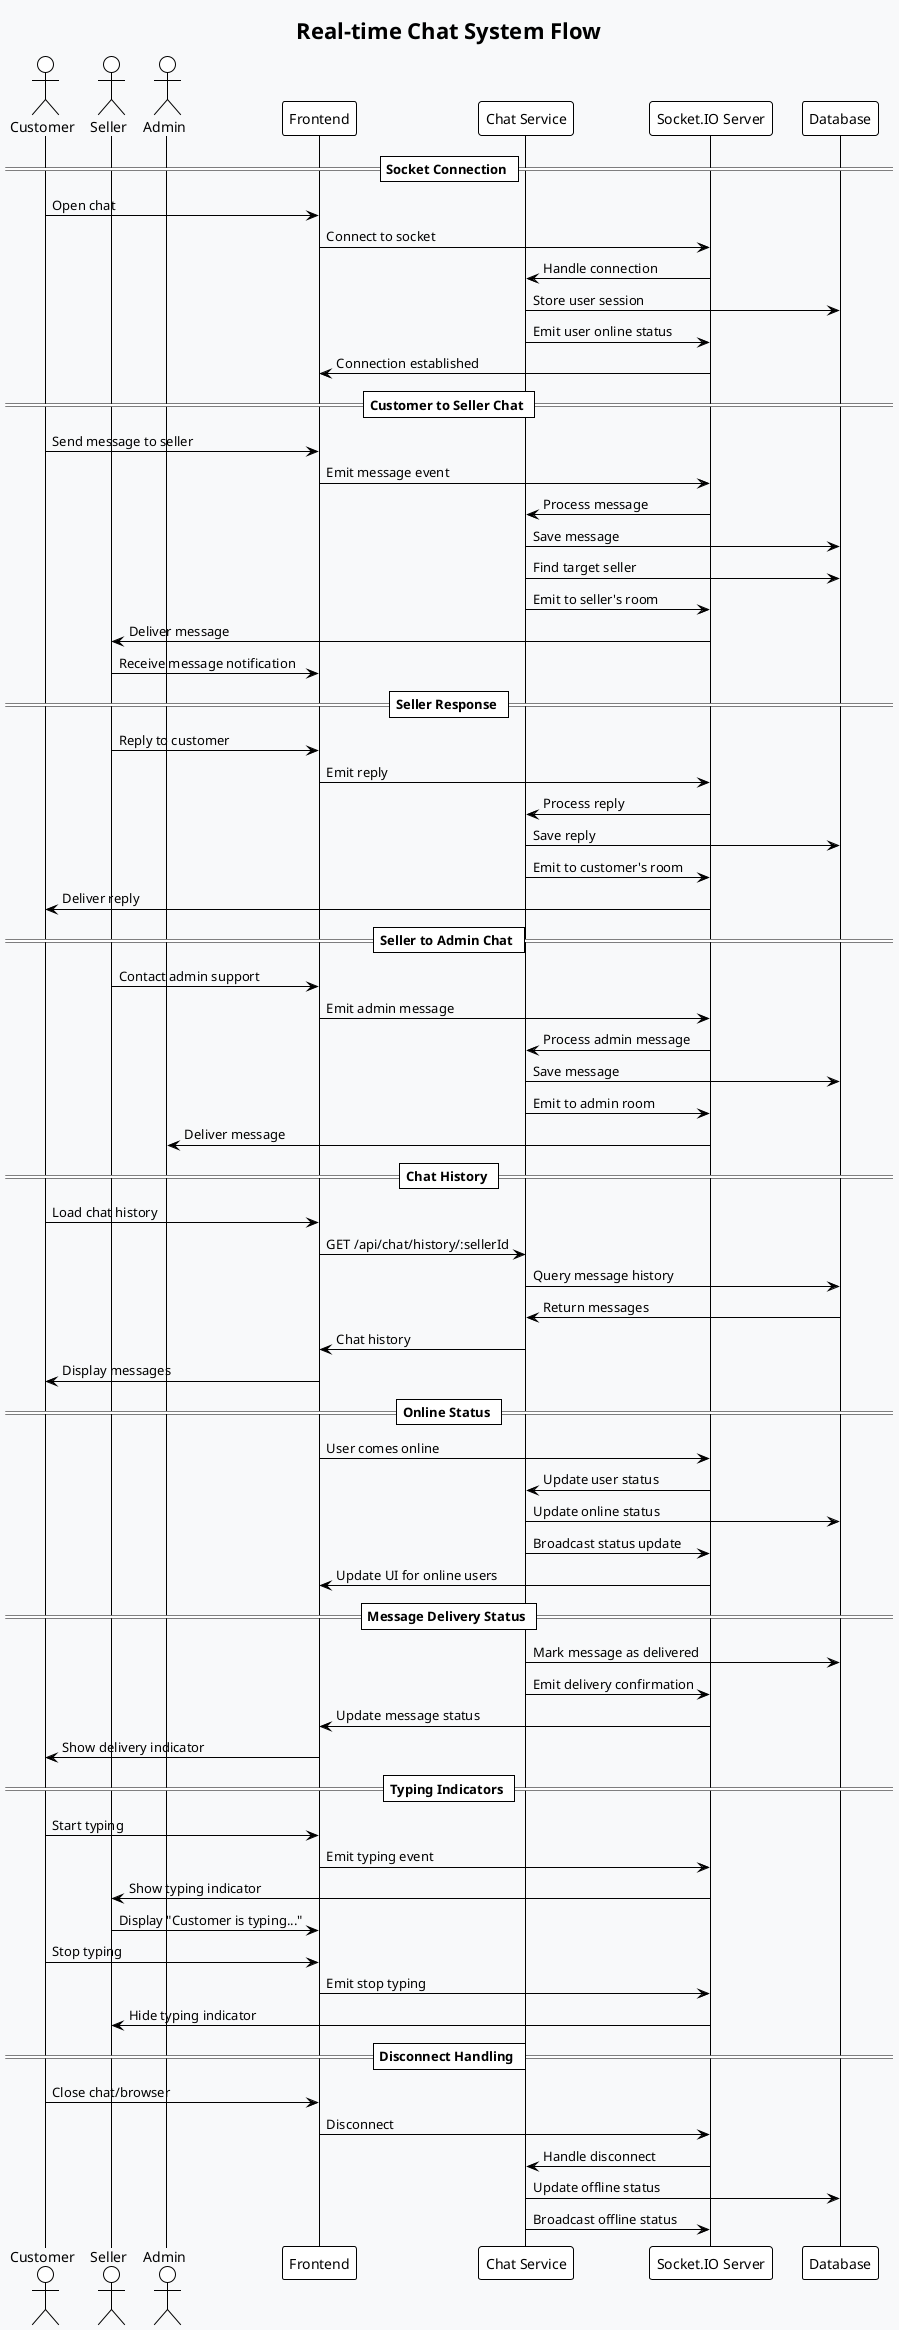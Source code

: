 @startuml Chat System Flow
!theme plain
skinparam backgroundColor #f8f9fa

title Real-time Chat System Flow

actor Customer
actor Seller
actor Admin
participant "Frontend" as Frontend
participant "Chat Service" as ChatService
participant "Socket.IO Server" as SocketIO
participant "Database" as DB

== Socket Connection ==
Customer -> Frontend: Open chat
Frontend -> SocketIO: Connect to socket
SocketIO -> ChatService: Handle connection
ChatService -> DB: Store user session
ChatService -> SocketIO: Emit user online status
SocketIO -> Frontend: Connection established

== Customer to Seller Chat ==
Customer -> Frontend: Send message to seller
Frontend -> SocketIO: Emit message event
SocketIO -> ChatService: Process message
ChatService -> DB: Save message
ChatService -> DB: Find target seller
ChatService -> SocketIO: Emit to seller's room
SocketIO -> Seller: Deliver message
Seller -> Frontend: Receive message notification

== Seller Response ==
Seller -> Frontend: Reply to customer
Frontend -> SocketIO: Emit reply
SocketIO -> ChatService: Process reply
ChatService -> DB: Save reply
ChatService -> SocketIO: Emit to customer's room
SocketIO -> Customer: Deliver reply

== Seller to Admin Chat ==
Seller -> Frontend: Contact admin support
Frontend -> SocketIO: Emit admin message
SocketIO -> ChatService: Process admin message
ChatService -> DB: Save message
ChatService -> SocketIO: Emit to admin room
SocketIO -> Admin: Deliver message

== Chat History ==
Customer -> Frontend: Load chat history
Frontend -> ChatService: GET /api/chat/history/:sellerId
ChatService -> DB: Query message history
DB -> ChatService: Return messages
ChatService -> Frontend: Chat history
Frontend -> Customer: Display messages

== Online Status ==
Frontend -> SocketIO: User comes online
SocketIO -> ChatService: Update user status
ChatService -> DB: Update online status
ChatService -> SocketIO: Broadcast status update
SocketIO -> Frontend: Update UI for online users

== Message Delivery Status ==
ChatService -> DB: Mark message as delivered
ChatService -> SocketIO: Emit delivery confirmation
SocketIO -> Frontend: Update message status
Frontend -> Customer: Show delivery indicator

== Typing Indicators ==
Customer -> Frontend: Start typing
Frontend -> SocketIO: Emit typing event
SocketIO -> Seller: Show typing indicator
Seller -> Frontend: Display "Customer is typing..."

Customer -> Frontend: Stop typing
Frontend -> SocketIO: Emit stop typing
SocketIO -> Seller: Hide typing indicator

== Disconnect Handling ==
Customer -> Frontend: Close chat/browser
Frontend -> SocketIO: Disconnect
SocketIO -> ChatService: Handle disconnect
ChatService -> DB: Update offline status
ChatService -> SocketIO: Broadcast offline status

@enduml
